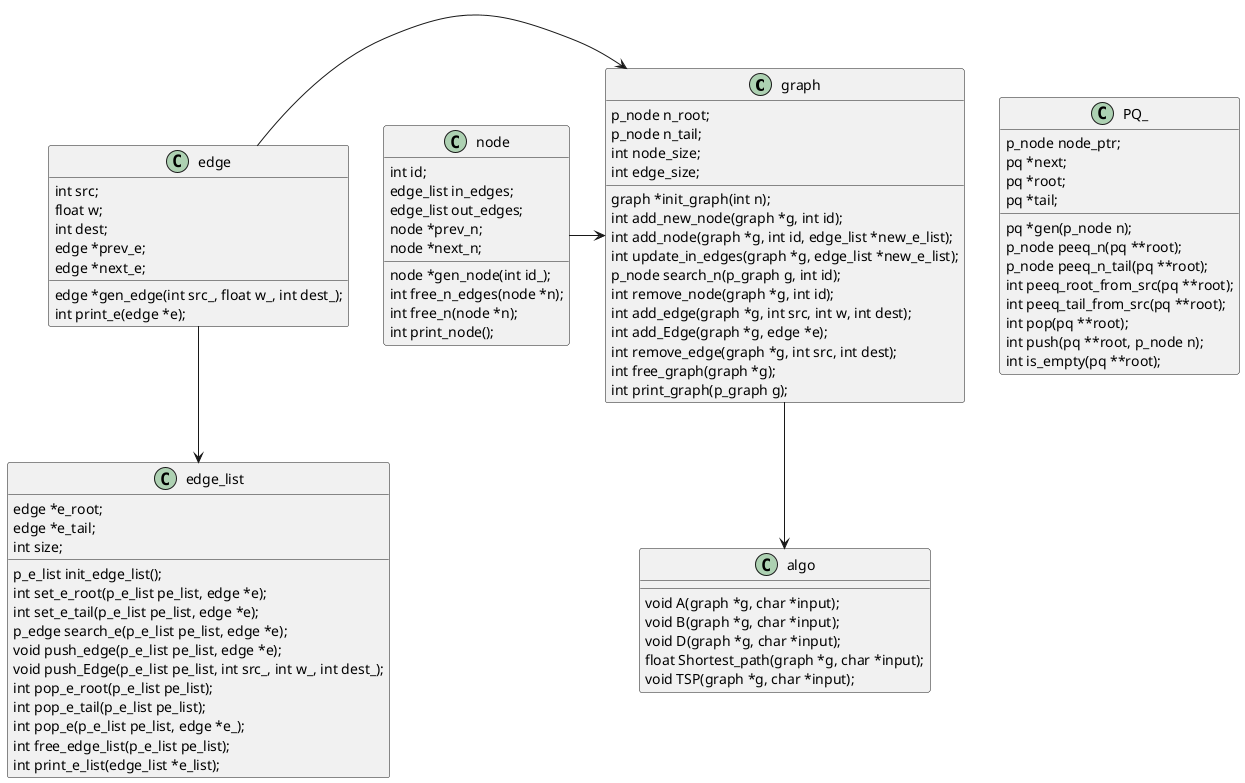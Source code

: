 @startuml

'graph -> edge_list
'graph -> node_list
'node_list --> node
'edge_list --> edge
'algo --> graph

graph --> algo
edge -> graph
edge --> edge_list
node -> graph


class graph{
p_node n_root;
p_node n_tail;
int node_size;
int edge_size;
graph *init_graph(int n);
int add_new_node(graph *g, int id);
int add_node(graph *g, int id, edge_list *new_e_list);
int update_in_edges(graph *g, edge_list *new_e_list);
p_node search_n(p_graph g, int id);
int remove_node(graph *g, int id);
int add_edge(graph *g, int src, int w, int dest);
int add_Edge(graph *g, edge *e);
int remove_edge(graph *g, int src, int dest);
int free_graph(graph *g);
int print_graph(p_graph g);
}

class edge{
int src;
float w;
int dest;
edge *prev_e;
edge *next_e;
edge *gen_edge(int src_, float w_, int dest_);
int print_e(edge *e);
}

class node{
int id;
edge_list in_edges;
edge_list out_edges;
node *prev_n;
node *next_n;
node *gen_node(int id_);
int free_n_edges(node *n);
int free_n(node *n);
int print_node();
}

class algo{
void A(graph *g, char *input);
void B(graph *g, char *input);
void D(graph *g, char *input);
float Shortest_path(graph *g, char *input);
void TSP(graph *g, char *input);
}

class edge_list{
edge *e_root;
edge *e_tail;
int size;
p_e_list init_edge_list();
int set_e_root(p_e_list pe_list, edge *e);
int set_e_tail(p_e_list pe_list, edge *e);
p_edge search_e(p_e_list pe_list, edge *e);
void push_edge(p_e_list pe_list, edge *e);
void push_Edge(p_e_list pe_list, int src_, int w_, int dest_);
int pop_e_root(p_e_list pe_list);
int pop_e_tail(p_e_list pe_list);
int pop_e(p_e_list pe_list, edge *e_);
int free_edge_list(p_e_list pe_list);
int print_e_list(edge_list *e_list);
}

class PQ_{
p_node node_ptr;
pq *next;
pq *root;
pq *tail;
pq *gen(p_node n);
p_node peeq_n(pq **root);
p_node peeq_n_tail(pq **root);
int peeq_root_from_src(pq **root);
int peeq_tail_from_src(pq **root);
int pop(pq **root);
int push(pq **root, p_node n);
int is_empty(pq **root);
}
'class ?node_list?{
'node *n_root;
'node *n_tail;
'int size;
'int init_node_list(node_list *n_list);
'int set_n_root(node *n);
'int set_n_tail(node *n);
'int add_node(node_list *n_list, int id_);
'int remove_node(node_list *n_list, int id_);
'int free_node_list(node_list *n_list);
'}

@enduml